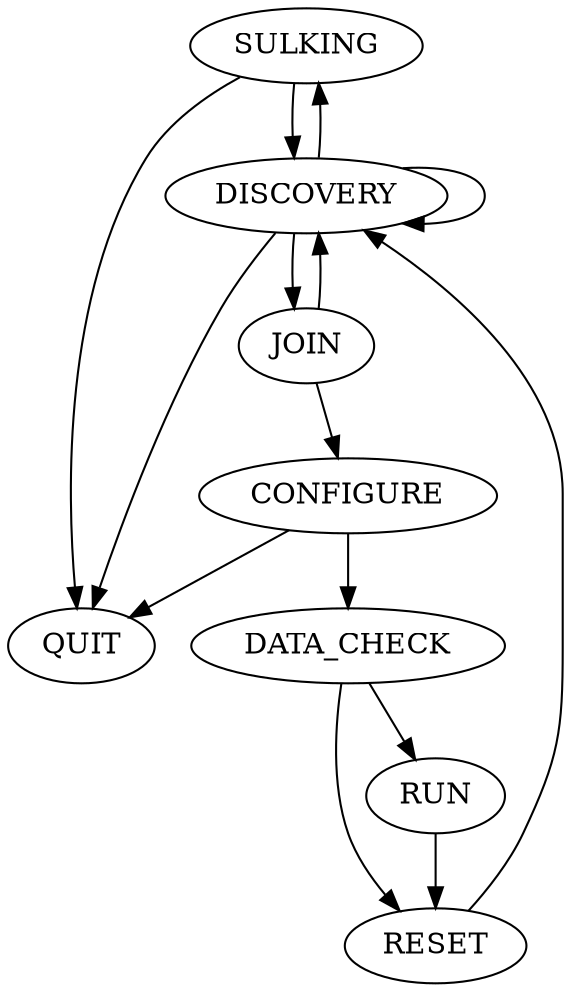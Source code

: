 digraph G {
	size = "10, 10";
	SULKING -> QUIT;
	SULKING -> DISCOVERY;
	DISCOVERY -> QUIT;
	DISCOVERY -> SULKING;
	DISCOVERY -> DISCOVERY;
	DISCOVERY -> JOIN;
	JOIN -> DISCOVERY;
	JOIN -> CONFIGURE;
	CONFIGURE -> QUIT;
	CONFIGURE -> DATA_CHECK;
	DATA_CHECK -> RESET;
	DATA_CHECK -> RUN;
	RUN -> RESET;
	RESET -> DISCOVERY;
}
